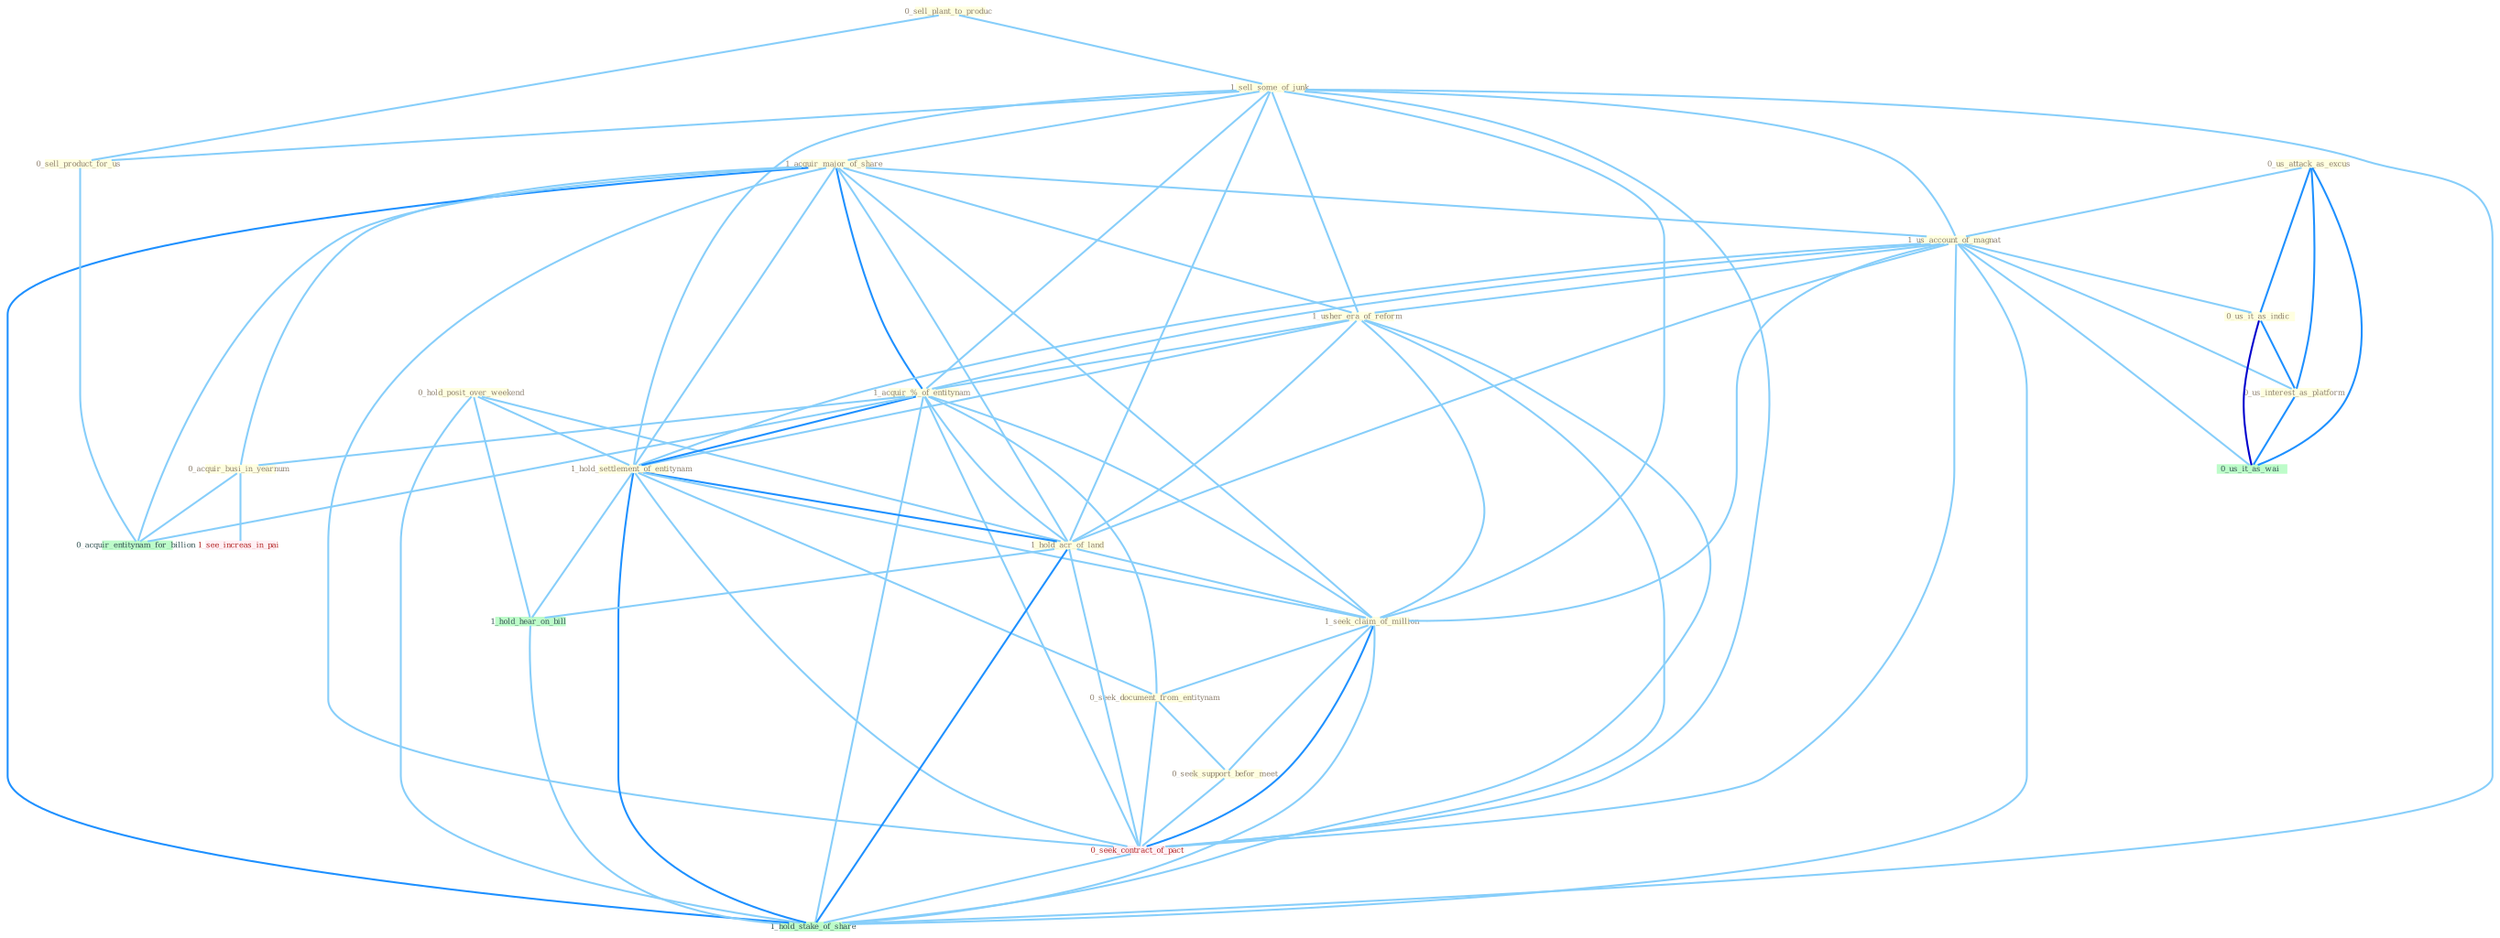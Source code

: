 Graph G{ 
    node
    [shape=polygon,style=filled,width=.5,height=.06,color="#BDFCC9",fixedsize=true,fontsize=4,
    fontcolor="#2f4f4f"];
    {node
    [color="#ffffe0", fontcolor="#8b7d6b"] "0_sell_plant_to_produc " "0_us_attack_as_excus " "1_sell_some_of_junk " "0_hold_posit_over_weekend " "1_acquir_major_of_share " "1_us_account_of_magnat " "1_usher_era_of_reform " "1_acquir_%_of_entitynam " "1_hold_settlement_of_entitynam " "1_hold_acr_of_land " "0_sell_product_for_us " "1_seek_claim_of_million " "0_us_it_as_indic " "0_seek_document_from_entitynam " "0_acquir_busi_in_yearnum " "0_seek_support_befor_meet " "0_us_interest_as_platform "}
{node [color="#fff0f5", fontcolor="#b22222"] "0_seek_contract_of_pact " "1_see_increas_in_pai "}
edge [color="#B0E2FF"];

	"0_sell_plant_to_produc " -- "1_sell_some_of_junk " [w="1", color="#87cefa" ];
	"0_sell_plant_to_produc " -- "0_sell_product_for_us " [w="1", color="#87cefa" ];
	"0_us_attack_as_excus " -- "1_us_account_of_magnat " [w="1", color="#87cefa" ];
	"0_us_attack_as_excus " -- "0_us_it_as_indic " [w="2", color="#1e90ff" , len=0.8];
	"0_us_attack_as_excus " -- "0_us_interest_as_platform " [w="2", color="#1e90ff" , len=0.8];
	"0_us_attack_as_excus " -- "0_us_it_as_wai " [w="2", color="#1e90ff" , len=0.8];
	"1_sell_some_of_junk " -- "1_acquir_major_of_share " [w="1", color="#87cefa" ];
	"1_sell_some_of_junk " -- "1_us_account_of_magnat " [w="1", color="#87cefa" ];
	"1_sell_some_of_junk " -- "1_usher_era_of_reform " [w="1", color="#87cefa" ];
	"1_sell_some_of_junk " -- "1_acquir_%_of_entitynam " [w="1", color="#87cefa" ];
	"1_sell_some_of_junk " -- "1_hold_settlement_of_entitynam " [w="1", color="#87cefa" ];
	"1_sell_some_of_junk " -- "1_hold_acr_of_land " [w="1", color="#87cefa" ];
	"1_sell_some_of_junk " -- "0_sell_product_for_us " [w="1", color="#87cefa" ];
	"1_sell_some_of_junk " -- "1_seek_claim_of_million " [w="1", color="#87cefa" ];
	"1_sell_some_of_junk " -- "0_seek_contract_of_pact " [w="1", color="#87cefa" ];
	"1_sell_some_of_junk " -- "1_hold_stake_of_share " [w="1", color="#87cefa" ];
	"0_hold_posit_over_weekend " -- "1_hold_settlement_of_entitynam " [w="1", color="#87cefa" ];
	"0_hold_posit_over_weekend " -- "1_hold_acr_of_land " [w="1", color="#87cefa" ];
	"0_hold_posit_over_weekend " -- "1_hold_hear_on_bill " [w="1", color="#87cefa" ];
	"0_hold_posit_over_weekend " -- "1_hold_stake_of_share " [w="1", color="#87cefa" ];
	"1_acquir_major_of_share " -- "1_us_account_of_magnat " [w="1", color="#87cefa" ];
	"1_acquir_major_of_share " -- "1_usher_era_of_reform " [w="1", color="#87cefa" ];
	"1_acquir_major_of_share " -- "1_acquir_%_of_entitynam " [w="2", color="#1e90ff" , len=0.8];
	"1_acquir_major_of_share " -- "1_hold_settlement_of_entitynam " [w="1", color="#87cefa" ];
	"1_acquir_major_of_share " -- "1_hold_acr_of_land " [w="1", color="#87cefa" ];
	"1_acquir_major_of_share " -- "1_seek_claim_of_million " [w="1", color="#87cefa" ];
	"1_acquir_major_of_share " -- "0_acquir_busi_in_yearnum " [w="1", color="#87cefa" ];
	"1_acquir_major_of_share " -- "0_seek_contract_of_pact " [w="1", color="#87cefa" ];
	"1_acquir_major_of_share " -- "0_acquir_entitynam_for_billion " [w="1", color="#87cefa" ];
	"1_acquir_major_of_share " -- "1_hold_stake_of_share " [w="2", color="#1e90ff" , len=0.8];
	"1_us_account_of_magnat " -- "1_usher_era_of_reform " [w="1", color="#87cefa" ];
	"1_us_account_of_magnat " -- "1_acquir_%_of_entitynam " [w="1", color="#87cefa" ];
	"1_us_account_of_magnat " -- "1_hold_settlement_of_entitynam " [w="1", color="#87cefa" ];
	"1_us_account_of_magnat " -- "1_hold_acr_of_land " [w="1", color="#87cefa" ];
	"1_us_account_of_magnat " -- "1_seek_claim_of_million " [w="1", color="#87cefa" ];
	"1_us_account_of_magnat " -- "0_us_it_as_indic " [w="1", color="#87cefa" ];
	"1_us_account_of_magnat " -- "0_us_interest_as_platform " [w="1", color="#87cefa" ];
	"1_us_account_of_magnat " -- "0_seek_contract_of_pact " [w="1", color="#87cefa" ];
	"1_us_account_of_magnat " -- "0_us_it_as_wai " [w="1", color="#87cefa" ];
	"1_us_account_of_magnat " -- "1_hold_stake_of_share " [w="1", color="#87cefa" ];
	"1_usher_era_of_reform " -- "1_acquir_%_of_entitynam " [w="1", color="#87cefa" ];
	"1_usher_era_of_reform " -- "1_hold_settlement_of_entitynam " [w="1", color="#87cefa" ];
	"1_usher_era_of_reform " -- "1_hold_acr_of_land " [w="1", color="#87cefa" ];
	"1_usher_era_of_reform " -- "1_seek_claim_of_million " [w="1", color="#87cefa" ];
	"1_usher_era_of_reform " -- "0_seek_contract_of_pact " [w="1", color="#87cefa" ];
	"1_usher_era_of_reform " -- "1_hold_stake_of_share " [w="1", color="#87cefa" ];
	"1_acquir_%_of_entitynam " -- "1_hold_settlement_of_entitynam " [w="2", color="#1e90ff" , len=0.8];
	"1_acquir_%_of_entitynam " -- "1_hold_acr_of_land " [w="1", color="#87cefa" ];
	"1_acquir_%_of_entitynam " -- "1_seek_claim_of_million " [w="1", color="#87cefa" ];
	"1_acquir_%_of_entitynam " -- "0_seek_document_from_entitynam " [w="1", color="#87cefa" ];
	"1_acquir_%_of_entitynam " -- "0_acquir_busi_in_yearnum " [w="1", color="#87cefa" ];
	"1_acquir_%_of_entitynam " -- "0_seek_contract_of_pact " [w="1", color="#87cefa" ];
	"1_acquir_%_of_entitynam " -- "0_acquir_entitynam_for_billion " [w="1", color="#87cefa" ];
	"1_acquir_%_of_entitynam " -- "1_hold_stake_of_share " [w="1", color="#87cefa" ];
	"1_hold_settlement_of_entitynam " -- "1_hold_acr_of_land " [w="2", color="#1e90ff" , len=0.8];
	"1_hold_settlement_of_entitynam " -- "1_seek_claim_of_million " [w="1", color="#87cefa" ];
	"1_hold_settlement_of_entitynam " -- "0_seek_document_from_entitynam " [w="1", color="#87cefa" ];
	"1_hold_settlement_of_entitynam " -- "0_seek_contract_of_pact " [w="1", color="#87cefa" ];
	"1_hold_settlement_of_entitynam " -- "1_hold_hear_on_bill " [w="1", color="#87cefa" ];
	"1_hold_settlement_of_entitynam " -- "1_hold_stake_of_share " [w="2", color="#1e90ff" , len=0.8];
	"1_hold_acr_of_land " -- "1_seek_claim_of_million " [w="1", color="#87cefa" ];
	"1_hold_acr_of_land " -- "0_seek_contract_of_pact " [w="1", color="#87cefa" ];
	"1_hold_acr_of_land " -- "1_hold_hear_on_bill " [w="1", color="#87cefa" ];
	"1_hold_acr_of_land " -- "1_hold_stake_of_share " [w="2", color="#1e90ff" , len=0.8];
	"0_sell_product_for_us " -- "0_acquir_entitynam_for_billion " [w="1", color="#87cefa" ];
	"1_seek_claim_of_million " -- "0_seek_document_from_entitynam " [w="1", color="#87cefa" ];
	"1_seek_claim_of_million " -- "0_seek_support_befor_meet " [w="1", color="#87cefa" ];
	"1_seek_claim_of_million " -- "0_seek_contract_of_pact " [w="2", color="#1e90ff" , len=0.8];
	"1_seek_claim_of_million " -- "1_hold_stake_of_share " [w="1", color="#87cefa" ];
	"0_us_it_as_indic " -- "0_us_interest_as_platform " [w="2", color="#1e90ff" , len=0.8];
	"0_us_it_as_indic " -- "0_us_it_as_wai " [w="3", color="#0000cd" , len=0.6];
	"0_seek_document_from_entitynam " -- "0_seek_support_befor_meet " [w="1", color="#87cefa" ];
	"0_seek_document_from_entitynam " -- "0_seek_contract_of_pact " [w="1", color="#87cefa" ];
	"0_acquir_busi_in_yearnum " -- "0_acquir_entitynam_for_billion " [w="1", color="#87cefa" ];
	"0_acquir_busi_in_yearnum " -- "1_see_increas_in_pai " [w="1", color="#87cefa" ];
	"0_seek_support_befor_meet " -- "0_seek_contract_of_pact " [w="1", color="#87cefa" ];
	"0_us_interest_as_platform " -- "0_us_it_as_wai " [w="2", color="#1e90ff" , len=0.8];
	"0_seek_contract_of_pact " -- "1_hold_stake_of_share " [w="1", color="#87cefa" ];
	"1_hold_hear_on_bill " -- "1_hold_stake_of_share " [w="1", color="#87cefa" ];
}